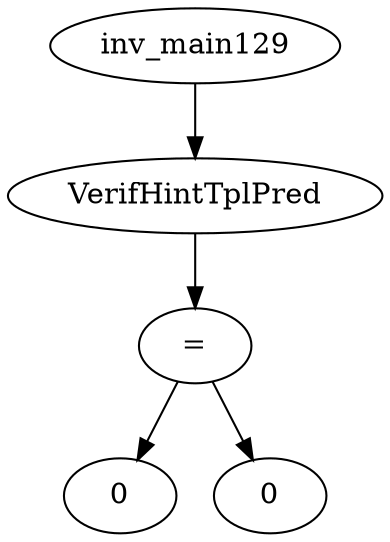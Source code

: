 digraph dag {
0 [label="inv_main129"];
1 [label="VerifHintTplPred"];
2 [label="="];
3 [label="0"];
4 [label="0"];
0->1
1->2
2->4
2 -> 3
}
